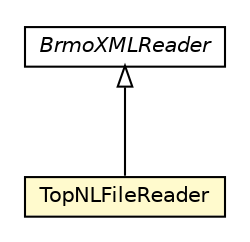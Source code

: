 #!/usr/local/bin/dot
#
# Class diagram 
# Generated by UMLGraph version R5_6-24-gf6e263 (http://www.umlgraph.org/)
#

digraph G {
	edge [fontname="Helvetica",fontsize=10,labelfontname="Helvetica",labelfontsize=10];
	node [fontname="Helvetica",fontsize=10,shape=plaintext];
	nodesep=0.25;
	ranksep=0.5;
	// nl.b3p.brmo.loader.xml.BrmoXMLReader
	c1963 [label=<<table title="nl.b3p.brmo.loader.xml.BrmoXMLReader" border="0" cellborder="1" cellspacing="0" cellpadding="2" port="p" href="./BrmoXMLReader.html">
		<tr><td><table border="0" cellspacing="0" cellpadding="1">
<tr><td align="center" balign="center"><font face="Helvetica-Oblique"> BrmoXMLReader </font></td></tr>
		</table></td></tr>
		</table>>, URL="./BrmoXMLReader.html", fontname="Helvetica", fontcolor="black", fontsize=10.0];
	// nl.b3p.brmo.loader.xml.TopNLFileReader
	c1965 [label=<<table title="nl.b3p.brmo.loader.xml.TopNLFileReader" border="0" cellborder="1" cellspacing="0" cellpadding="2" port="p" bgcolor="lemonChiffon" href="./TopNLFileReader.html">
		<tr><td><table border="0" cellspacing="0" cellpadding="1">
<tr><td align="center" balign="center"> TopNLFileReader </td></tr>
		</table></td></tr>
		</table>>, URL="./TopNLFileReader.html", fontname="Helvetica", fontcolor="black", fontsize=10.0];
	//nl.b3p.brmo.loader.xml.TopNLFileReader extends nl.b3p.brmo.loader.xml.BrmoXMLReader
	c1963:p -> c1965:p [dir=back,arrowtail=empty];
}

